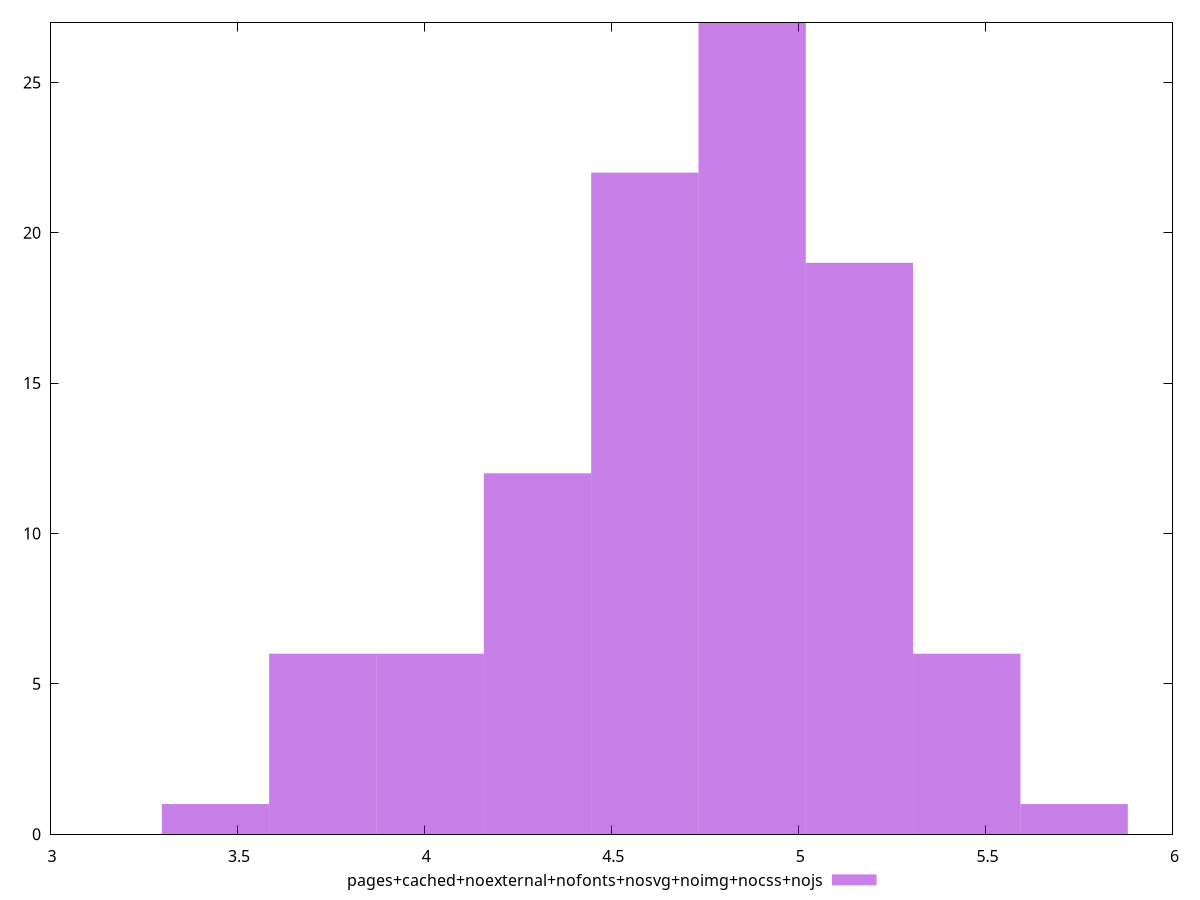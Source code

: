 $_pagesCachedNoexternalNofontsNosvgNoimgNocssNojs <<EOF
5.163436863676612 19
4.0160064495262535 6
4.589721656601433 22
3.729148845988664 6
4.876579260139022 27
5.737152070751791 1
5.450294467214201 6
4.302864053063844 12
3.4422912424510743 1
EOF
set key outside below
set terminal pngcairo
set output "report_00004_2020-11-02T20-21-41.718Z/network-server-latency/pages+cached+noexternal+nofonts+nosvg+noimg+nocss+nojs//raw_hist.png"
set yrange [0:27]
set boxwidth 0.28685760353758954
set style fill transparent solid 0.5 noborder
plot $_pagesCachedNoexternalNofontsNosvgNoimgNocssNojs title "pages+cached+noexternal+nofonts+nosvg+noimg+nocss+nojs" with boxes ,
